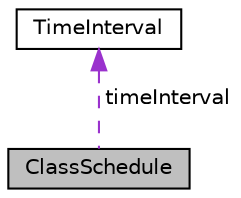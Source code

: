 digraph "ClassSchedule"
{
 // LATEX_PDF_SIZE
  edge [fontname="Helvetica",fontsize="10",labelfontname="Helvetica",labelfontsize="10"];
  node [fontname="Helvetica",fontsize="10",shape=record];
  Node1 [label="ClassSchedule",height=0.2,width=0.4,color="black", fillcolor="grey75", style="filled", fontcolor="black",tooltip="Class that stores a class schedule for a given class."];
  Node2 -> Node1 [dir="back",color="darkorchid3",fontsize="10",style="dashed",label=" timeInterval" ,fontname="Helvetica"];
  Node2 [label="TimeInterval",height=0.2,width=0.4,color="black", fillcolor="white", style="filled",URL="$struct_time_interval.html",tooltip="Struct that represents a time interval."];
}
